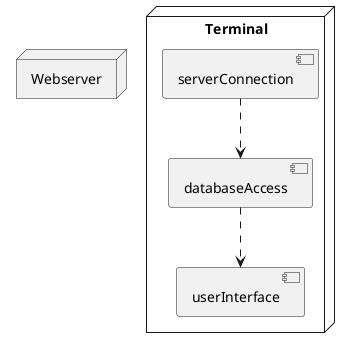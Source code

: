 @startuml

node "Terminal" {
    [databaseAccess] ..> [userInterface]
    [serverConnection] ..> [databaseAccess]
}

node "Webserver"


@enduml